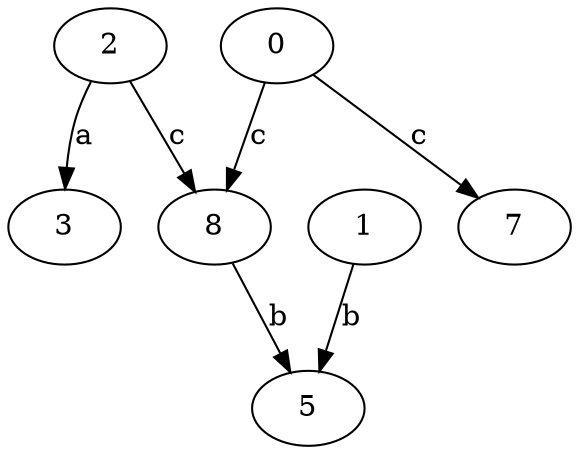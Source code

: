 strict digraph  {
2;
3;
5;
0;
1;
7;
8;
2 -> 3  [label=a];
2 -> 8  [label=c];
0 -> 7  [label=c];
0 -> 8  [label=c];
1 -> 5  [label=b];
8 -> 5  [label=b];
}

